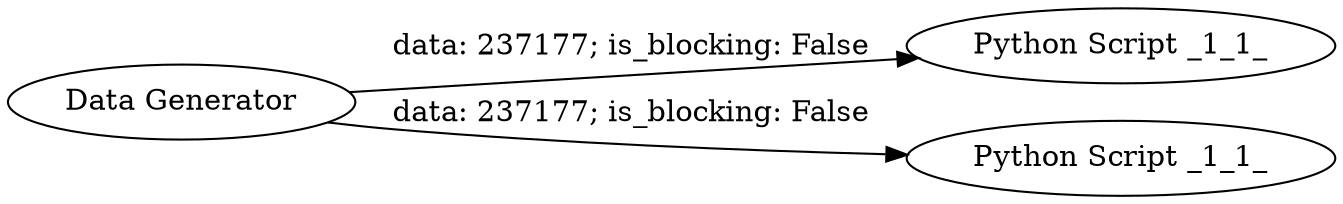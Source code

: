 digraph {
	"-3931511244042421636_2" [label="Python Script _1_1_"]
	"-3931511244042421636_3" [label="Python Script _1_1_"]
	"-3931511244042421636_1" [label="Data Generator"]
	"-3931511244042421636_1" -> "-3931511244042421636_2" [label="data: 237177; is_blocking: False"]
	"-3931511244042421636_1" -> "-3931511244042421636_3" [label="data: 237177; is_blocking: False"]
	rankdir=LR
}

